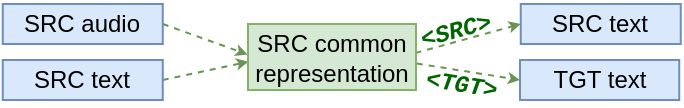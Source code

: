 <mxfile version="14.7.10" type="device"><diagram id="yPxyJZ8AM_hMuL3Unpa9" name="gitflow"><mxGraphModel dx="593" dy="281" grid="1" gridSize="1" guides="1" tooltips="1" connect="1" arrows="1" fold="1" page="1" pageScale="1" pageWidth="850" pageHeight="1100" math="0" shadow="0"><root><mxCell id="0"/><mxCell id="1" parent="0"/><mxCell id="EoNpUmw8NGyvoD4Hj7Lw-9" style="edgeStyle=none;rounded=0;orthogonalLoop=1;jettySize=auto;html=1;exitX=1;exitY=0.5;exitDx=0;exitDy=0;entryX=-0.003;entryY=0.461;entryDx=0;entryDy=0;dashed=1;fillColor=#d5e8d4;endSize=3;strokeColor=#6B9454;entryPerimeter=0;" parent="1" source="7" target="EoNpUmw8NGyvoD4Hj7Lw-7" edge="1"><mxGeometry relative="1" as="geometry"/></mxCell><mxCell id="7" value="SRC audio" style="text;html=1;strokeColor=#6c8ebf;fillColor=#dae8fc;align=center;verticalAlign=middle;whiteSpace=wrap;rounded=0;" parent="1" vertex="1"><mxGeometry x="182.38" y="72" width="80" height="20" as="geometry"/></mxCell><mxCell id="ioBi6A1W2kCeu0KowCNb-178" value="SRC text" style="text;html=1;strokeColor=#6c8ebf;fillColor=#dae8fc;align=center;verticalAlign=middle;whiteSpace=wrap;rounded=0;" parent="1" vertex="1"><mxGeometry x="441.38" y="72" width="80" height="20" as="geometry"/></mxCell><mxCell id="EoNpUmw8NGyvoD4Hj7Lw-8" style="rounded=0;orthogonalLoop=1;jettySize=auto;html=1;exitX=1;exitY=0.5;exitDx=0;exitDy=0;fillColor=#d5e8d4;dashed=1;entryX=0.002;entryY=0.571;entryDx=0;entryDy=0;endSize=3;strokeColor=#6B9454;entryPerimeter=0;" parent="1" source="ioBi6A1W2kCeu0KowCNb-179" target="EoNpUmw8NGyvoD4Hj7Lw-7" edge="1"><mxGeometry relative="1" as="geometry"><mxPoint x="316" y="112" as="targetPoint"/></mxGeometry></mxCell><mxCell id="ioBi6A1W2kCeu0KowCNb-179" value="SRC text" style="text;html=1;strokeColor=#6c8ebf;fillColor=#dae8fc;align=center;verticalAlign=middle;whiteSpace=wrap;rounded=0;" parent="1" vertex="1"><mxGeometry x="182.38" y="100" width="80" height="20" as="geometry"/></mxCell><mxCell id="ioBi6A1W2kCeu0KowCNb-180" value="TGT text" style="text;html=1;strokeColor=#6c8ebf;fillColor=#dae8fc;align=center;verticalAlign=middle;whiteSpace=wrap;rounded=0;" parent="1" vertex="1"><mxGeometry x="441" y="100" width="79.62" height="20" as="geometry"/></mxCell><mxCell id="EoNpUmw8NGyvoD4Hj7Lw-11" style="edgeStyle=none;rounded=0;orthogonalLoop=1;jettySize=auto;html=1;exitX=0.997;exitY=0.439;exitDx=0;exitDy=0;entryX=0;entryY=0.5;entryDx=0;entryDy=0;dashed=1;fillColor=#d5e8d4;endSize=3;strokeColor=#6B9454;exitPerimeter=0;" parent="1" source="EoNpUmw8NGyvoD4Hj7Lw-7" target="ioBi6A1W2kCeu0KowCNb-178" edge="1"><mxGeometry relative="1" as="geometry"><mxPoint x="395" y="82" as="sourcePoint"/></mxGeometry></mxCell><mxCell id="EoNpUmw8NGyvoD4Hj7Lw-12" style="edgeStyle=none;rounded=0;orthogonalLoop=1;jettySize=auto;html=1;exitX=1.005;exitY=0.599;exitDx=0;exitDy=0;entryX=0;entryY=0.5;entryDx=0;entryDy=0;dashed=1;fillColor=#d5e8d4;endSize=3;strokeColor=#6B9454;exitPerimeter=0;" parent="1" source="EoNpUmw8NGyvoD4Hj7Lw-7" target="ioBi6A1W2kCeu0KowCNb-180" edge="1"><mxGeometry relative="1" as="geometry"><mxPoint x="388" y="101" as="sourcePoint"/></mxGeometry></mxCell><mxCell id="EoNpUmw8NGyvoD4Hj7Lw-7" value="&lt;font style=&quot;font-size: 12px&quot;&gt;SRC common representation&lt;/font&gt;" style="text;html=1;strokeColor=#82b366;fillColor=#d5e8d4;align=center;verticalAlign=middle;whiteSpace=wrap;rounded=0;" parent="1" vertex="1"><mxGeometry x="305" y="82" width="84" height="33" as="geometry"/></mxCell><mxCell id="Wi7eAU4EvWsuy74KONu7-7" value="&lt;font style=&quot;font-size: 12px;&quot; face=&quot;Courier New&quot; color=&quot;#006600&quot;&gt;&lt;i style=&quot;font-size: 12px;&quot;&gt;&amp;lt;SRC&amp;gt;&lt;/i&gt;&lt;/font&gt;" style="text;html=1;strokeColor=none;fillColor=none;align=center;verticalAlign=middle;whiteSpace=wrap;rounded=0;rotation=-15;fontStyle=1;fontSize=12;" parent="1" vertex="1"><mxGeometry x="389" y="75" width="40" height="20" as="geometry"/></mxCell><mxCell id="Wi7eAU4EvWsuy74KONu7-8" value="&lt;font style=&quot;font-size: 12px;&quot; face=&quot;Courier New&quot; color=&quot;#006600&quot;&gt;&lt;i style=&quot;font-size: 12px;&quot;&gt;&amp;lt;TGT&amp;gt;&lt;/i&gt;&lt;/font&gt;" style="text;html=1;strokeColor=none;fillColor=none;align=center;verticalAlign=middle;whiteSpace=wrap;rounded=0;rotation=9;fontStyle=1;fontSize=12;" parent="1" vertex="1"><mxGeometry x="392" y="105" width="40" height="14" as="geometry"/></mxCell></root></mxGraphModel></diagram></mxfile>
